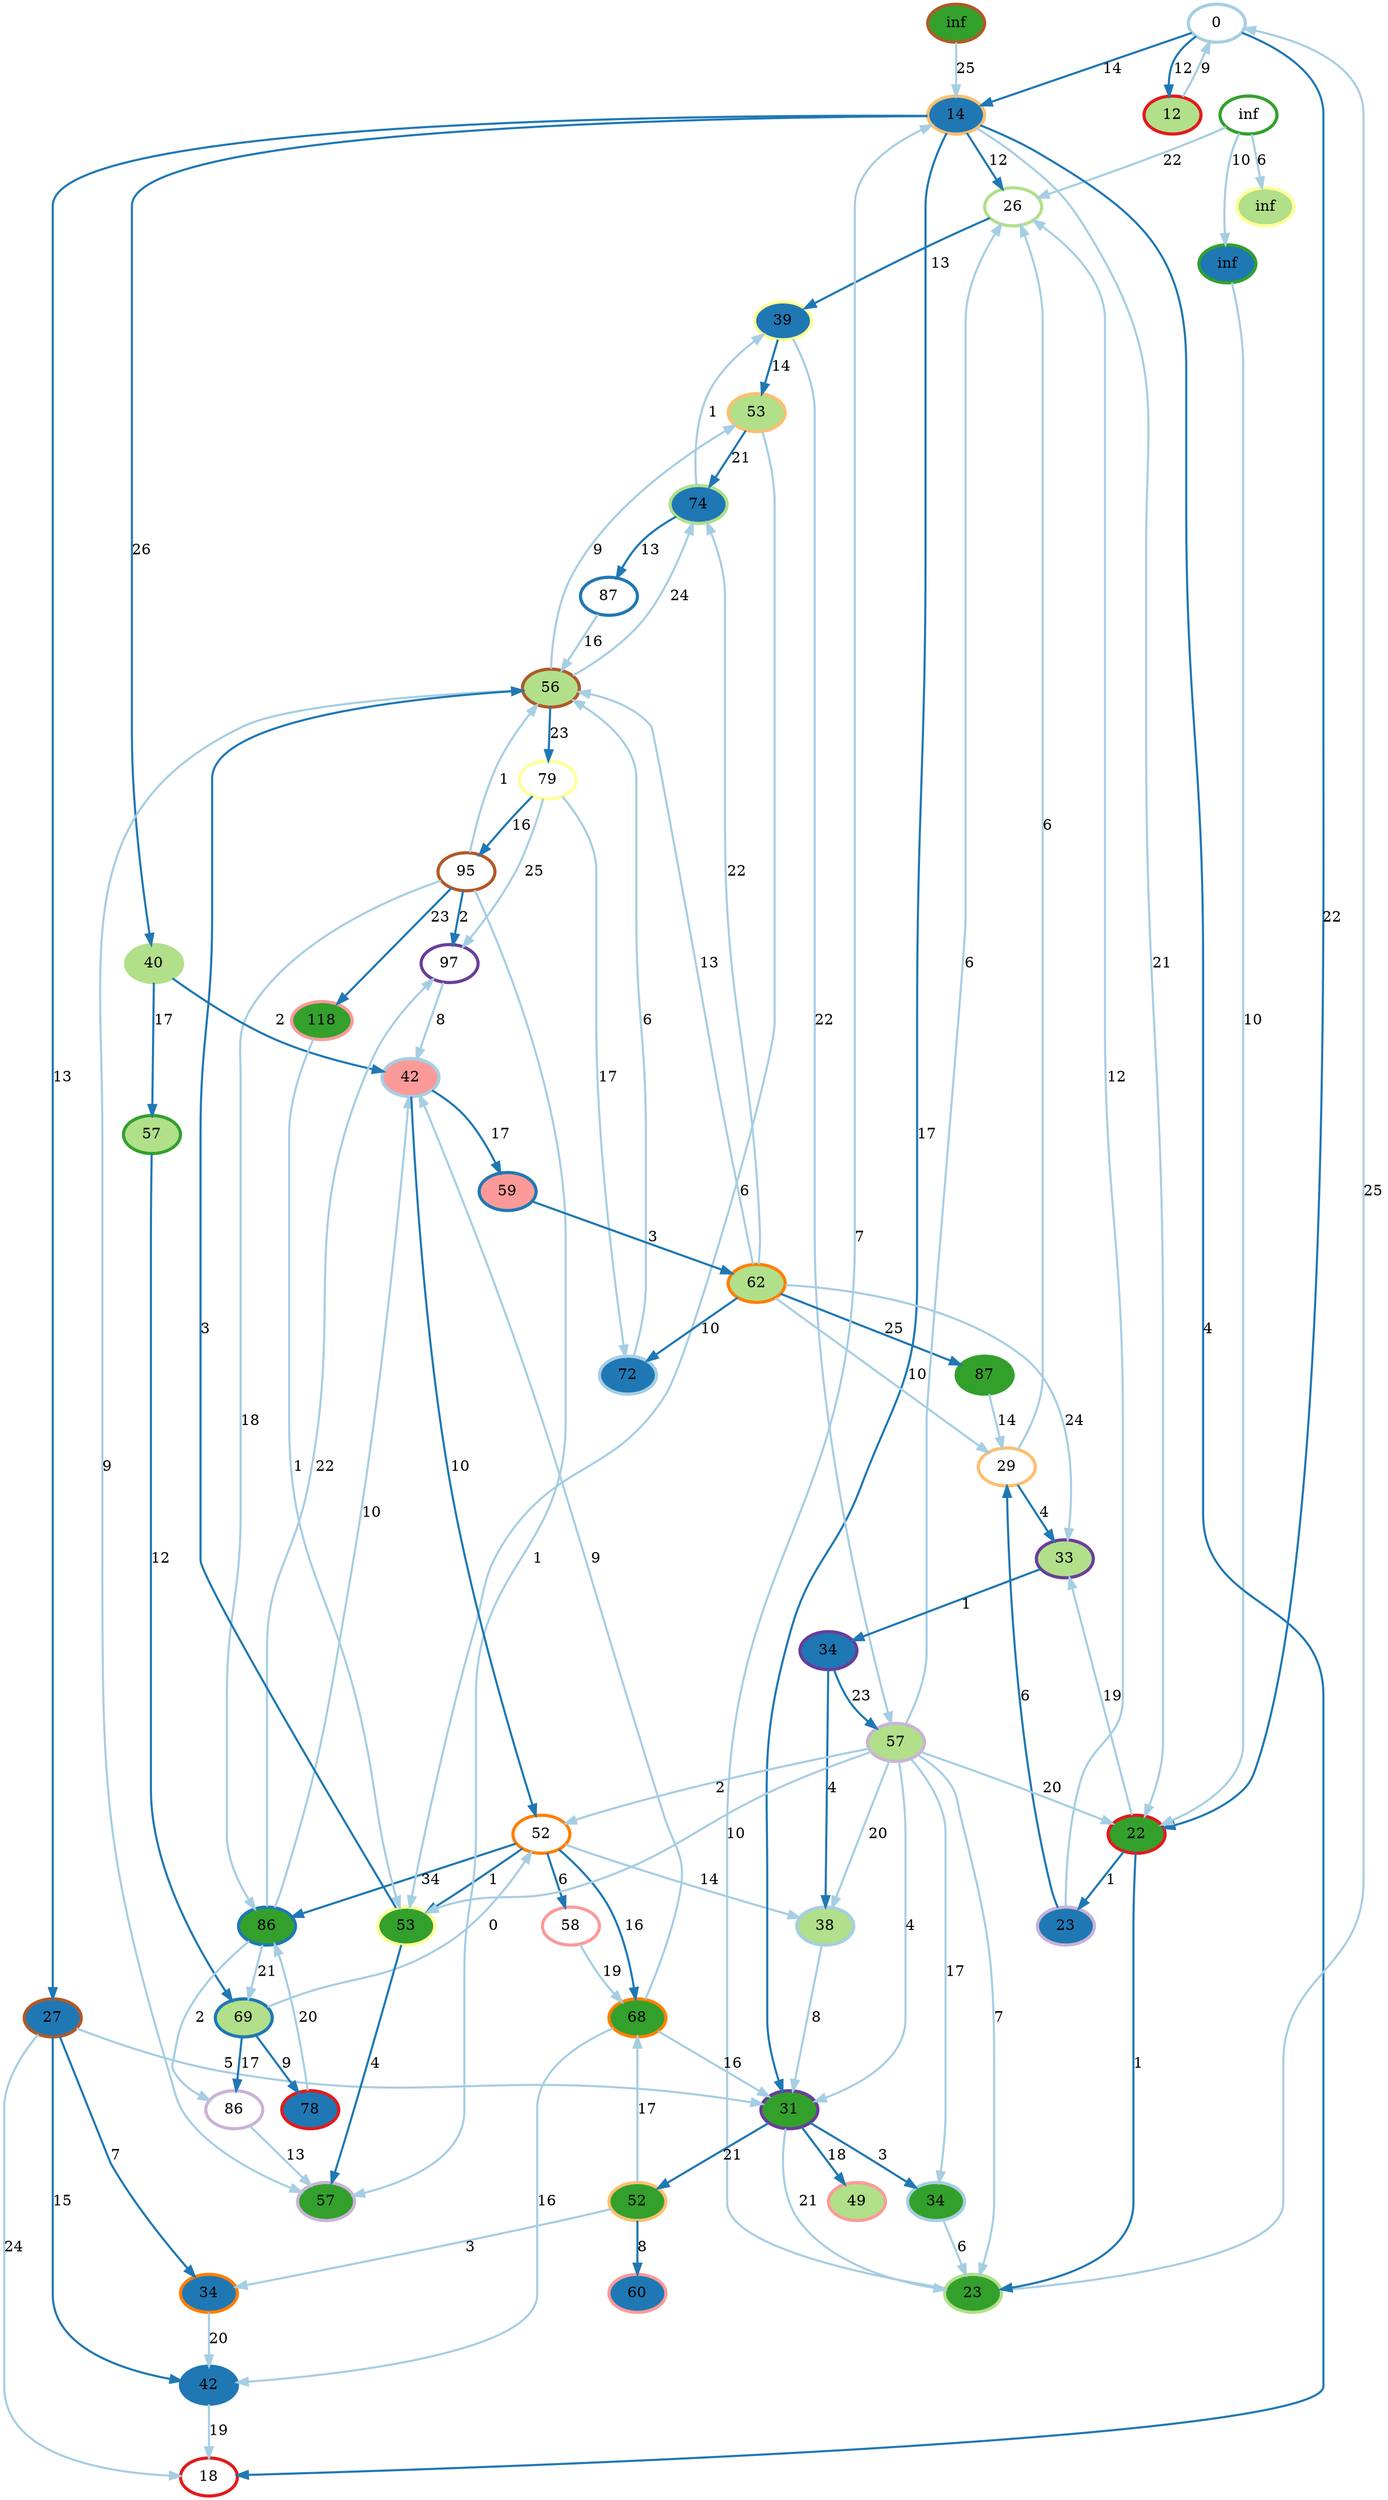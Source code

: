 digraph G {
    0 [penwidth=3,label="0",color=1, colorscheme=paired12]
    1 [penwidth=3,label="87",color=2, colorscheme=paired12]
    2 [penwidth=3,label="26",color=3, colorscheme=paired12]
    3 [penwidth=3,label="inf",color=4, colorscheme=paired12]
    4 [penwidth=3,label="58",color=5, colorscheme=paired12]
    5 [penwidth=3,label="18",color=6, colorscheme=paired12]
    6 [penwidth=3,label="29",color=7, colorscheme=paired12]
    7 [penwidth=3,label="52",color=8, colorscheme=paired12]
    8 [penwidth=3,label="86",color=9, colorscheme=paired12]
    9 [penwidth=3,label="97",color=10, colorscheme=paired12]
    10 [penwidth=3,label="79",color=11, colorscheme=paired12]
    11 [penwidth=3,label="95",color=12, colorscheme=paired12]
    12 [penwidth=3,label="72",color=1, colorscheme=paired12,style=filled,fillcolor=2]
    13 [penwidth=3,label="42",color=2, colorscheme=paired12,style=filled,fillcolor=2]
    14 [penwidth=3,label="74",color=3, colorscheme=paired12,style=filled,fillcolor=2]
    15 [penwidth=3,label="inf",color=4, colorscheme=paired12,style=filled,fillcolor=2]
    16 [penwidth=3,label="60",color=5, colorscheme=paired12,style=filled,fillcolor=2]
    17 [penwidth=3,label="78",color=6, colorscheme=paired12,style=filled,fillcolor=2]
    18 [penwidth=3,label="14",color=7, colorscheme=paired12,style=filled,fillcolor=2]
    19 [penwidth=3,label="34",color=8, colorscheme=paired12,style=filled,fillcolor=2]
    20 [penwidth=3,label="23",color=9, colorscheme=paired12,style=filled,fillcolor=2]
    21 [penwidth=3,label="34",color=10, colorscheme=paired12,style=filled,fillcolor=2]
    22 [penwidth=3,label="39",color=11, colorscheme=paired12,style=filled,fillcolor=2]
    23 [penwidth=3,label="27",color=12, colorscheme=paired12,style=filled,fillcolor=2]
    24 [penwidth=3,label="38",color=1, colorscheme=paired12,style=filled,fillcolor=3]
    25 [penwidth=3,label="69",color=2, colorscheme=paired12,style=filled,fillcolor=3]
    26 [penwidth=3,label="40",color=3, colorscheme=paired12,style=filled,fillcolor=3]
    27 [penwidth=3,label="57",color=4, colorscheme=paired12,style=filled,fillcolor=3]
    28 [penwidth=3,label="49",color=5, colorscheme=paired12,style=filled,fillcolor=3]
    29 [penwidth=3,label="12",color=6, colorscheme=paired12,style=filled,fillcolor=3]
    30 [penwidth=3,label="53",color=7, colorscheme=paired12,style=filled,fillcolor=3]
    31 [penwidth=3,label="62",color=8, colorscheme=paired12,style=filled,fillcolor=3]
    32 [penwidth=3,label="57",color=9, colorscheme=paired12,style=filled,fillcolor=3]
    33 [penwidth=3,label="33",color=10, colorscheme=paired12,style=filled,fillcolor=3]
    34 [penwidth=3,label="inf",color=11, colorscheme=paired12,style=filled,fillcolor=3]
    35 [penwidth=3,label="56",color=12, colorscheme=paired12,style=filled,fillcolor=3]
    36 [penwidth=3,label="34",color=1, colorscheme=paired12,style=filled,fillcolor=4]
    37 [penwidth=3,label="86",color=2, colorscheme=paired12,style=filled,fillcolor=4]
    38 [penwidth=3,label="23",color=3, colorscheme=paired12,style=filled,fillcolor=4]
    39 [penwidth=3,label="87",color=4, colorscheme=paired12,style=filled,fillcolor=4]
    40 [penwidth=3,label="118",color=5, colorscheme=paired12,style=filled,fillcolor=4]
    41 [penwidth=3,label="22",color=6, colorscheme=paired12,style=filled,fillcolor=4]
    42 [penwidth=3,label="52",color=7, colorscheme=paired12,style=filled,fillcolor=4]
    43 [penwidth=3,label="68",color=8, colorscheme=paired12,style=filled,fillcolor=4]
    44 [penwidth=3,label="57",color=9, colorscheme=paired12,style=filled,fillcolor=4]
    45 [penwidth=3,label="31",color=10, colorscheme=paired12,style=filled,fillcolor=4]
    46 [penwidth=3,label="53",color=11, colorscheme=paired12,style=filled,fillcolor=4]
    47 [penwidth=3,label="inf",color=12, colorscheme=paired12,style=filled,fillcolor=4]
    48 [penwidth=3,label="42",color=1, colorscheme=paired12,style=filled,fillcolor=5]
    49 [penwidth=3,label="59",color=2, colorscheme=paired12,style=filled,fillcolor=5]

    11 -> 9 [penwidth=2,label="2",color=2, colorscheme=paired12]
    0 -> 29 [penwidth=2,label="12",color=2, colorscheme=paired12]
    43 -> 45 [penwidth=2,label="16",color=1, colorscheme=paired12]
    10 -> 9 [penwidth=2,label="25",color=1, colorscheme=paired12]
    3 -> 15 [penwidth=2,label="10",color=1, colorscheme=paired12]
    48 -> 49 [penwidth=2,label="17",color=2, colorscheme=paired12]
    22 -> 32 [penwidth=2,label="22",color=1, colorscheme=paired12]
    33 -> 21 [penwidth=2,label="1",color=2, colorscheme=paired12]
    18 -> 26 [penwidth=2,label="26",color=2, colorscheme=paired12]
    26 -> 27 [penwidth=2,label="17",color=2, colorscheme=paired12]
    49 -> 31 [penwidth=2,label="3",color=2, colorscheme=paired12]
    18 -> 45 [penwidth=2,label="17",color=2, colorscheme=paired12]
    35 -> 14 [penwidth=2,label="24",color=1, colorscheme=paired12]
    48 -> 7 [penwidth=2,label="10",color=2, colorscheme=paired12]
    7 -> 46 [penwidth=2,label="1",color=2, colorscheme=paired12]
    11 -> 35 [penwidth=2,label="1",color=1, colorscheme=paired12]
    47 -> 18 [penwidth=2,label="25",color=1, colorscheme=paired12]
    32 -> 46 [penwidth=2,label="10",color=1, colorscheme=paired12]
    36 -> 38 [penwidth=2,label="6",color=1, colorscheme=paired12]
    31 -> 14 [penwidth=2,label="22",color=1, colorscheme=paired12]
    45 -> 28 [penwidth=2,label="18",color=2, colorscheme=paired12]
    37 -> 25 [penwidth=2,label="21",color=1, colorscheme=paired12]
    21 -> 32 [penwidth=2,label="23",color=2, colorscheme=paired12]
    25 -> 17 [penwidth=2,label="9",color=2, colorscheme=paired12]
    18 -> 5 [penwidth=2,label="4",color=2, colorscheme=paired12]
    11 -> 37 [penwidth=2,label="18",color=1, colorscheme=paired12]
    7 -> 24 [penwidth=2,label="14",color=1, colorscheme=paired12]
    31 -> 33 [penwidth=2,label="24",color=1, colorscheme=paired12]
    32 -> 7 [penwidth=2,label="2",color=1, colorscheme=paired12]
    45 -> 38 [penwidth=2,label="21",color=1, colorscheme=paired12]
    38 -> 18 [penwidth=2,label="7",color=1, colorscheme=paired12]
    20 -> 6 [penwidth=2,label="6",color=2, colorscheme=paired12]
    6 -> 33 [penwidth=2,label="4",color=2, colorscheme=paired12]
    25 -> 7 [penwidth=2,label="0",color=1, colorscheme=paired12]
    9 -> 48 [penwidth=2,label="8",color=1, colorscheme=paired12]
    0 -> 18 [penwidth=2,label="14",color=2, colorscheme=paired12]
    26 -> 48 [penwidth=2,label="2",color=2, colorscheme=paired12]
    37 -> 8 [penwidth=2,label="2",color=1, colorscheme=paired12]
    18 -> 2 [penwidth=2,label="12",color=2, colorscheme=paired12]
    18 -> 23 [penwidth=2,label="13",color=2, colorscheme=paired12]
    41 -> 20 [penwidth=2,label="1",color=2, colorscheme=paired12]
    17 -> 37 [penwidth=2,label="20",color=1, colorscheme=paired12]
    11 -> 44 [penwidth=2,label="1",color=1, colorscheme=paired12]
    31 -> 39 [penwidth=2,label="25",color=2, colorscheme=paired12]
    35 -> 44 [penwidth=2,label="9",color=1, colorscheme=paired12]
    12 -> 35 [penwidth=2,label="6",color=1, colorscheme=paired12]
    32 -> 38 [penwidth=2,label="7",color=1, colorscheme=paired12]
    35 -> 30 [penwidth=2,label="9",color=1, colorscheme=paired12]
    11 -> 40 [penwidth=2,label="23",color=2, colorscheme=paired12]
    41 -> 33 [penwidth=2,label="19",color=1, colorscheme=paired12]
    23 -> 45 [penwidth=2,label="5",color=1, colorscheme=paired12]
    21 -> 24 [penwidth=2,label="4",color=2, colorscheme=paired12]
    42 -> 43 [penwidth=2,label="17",color=1, colorscheme=paired12]
    0 -> 41 [penwidth=2,label="22",color=2, colorscheme=paired12]
    27 -> 25 [penwidth=2,label="12",color=2, colorscheme=paired12]
    7 -> 43 [penwidth=2,label="16",color=2, colorscheme=paired12]
    7 -> 37 [penwidth=2,label="34",color=2, colorscheme=paired12]
    31 -> 6 [penwidth=2,label="10",color=1, colorscheme=paired12]
    23 -> 5 [penwidth=2,label="24",color=1, colorscheme=paired12]
    45 -> 36 [penwidth=2,label="3",color=2, colorscheme=paired12]
    10 -> 11 [penwidth=2,label="16",color=2, colorscheme=paired12]
    30 -> 46 [penwidth=2,label="6",color=1, colorscheme=paired12]
    37 -> 9 [penwidth=2,label="22",color=1, colorscheme=paired12]
    32 -> 2 [penwidth=2,label="6",color=1, colorscheme=paired12]
    42 -> 16 [penwidth=2,label="8",color=2, colorscheme=paired12]
    32 -> 24 [penwidth=2,label="20",color=1, colorscheme=paired12]
    22 -> 30 [penwidth=2,label="14",color=2, colorscheme=paired12]
    13 -> 5 [penwidth=2,label="19",color=1, colorscheme=paired12]
    23 -> 19 [penwidth=2,label="7",color=2, colorscheme=paired12]
    14 -> 1 [penwidth=2,label="13",color=2, colorscheme=paired12]
    1 -> 35 [penwidth=2,label="16",color=1, colorscheme=paired12]
    7 -> 4 [penwidth=2,label="6",color=2, colorscheme=paired12]
    8 -> 44 [penwidth=2,label="13",color=1, colorscheme=paired12]
    14 -> 22 [penwidth=2,label="1",color=1, colorscheme=paired12]
    30 -> 14 [penwidth=2,label="21",color=2, colorscheme=paired12]
    45 -> 42 [penwidth=2,label="21",color=2, colorscheme=paired12]
    20 -> 2 [penwidth=2,label="12",color=1, colorscheme=paired12]
    43 -> 48 [penwidth=2,label="9",color=1, colorscheme=paired12]
    38 -> 0 [penwidth=2,label="25",color=1, colorscheme=paired12]
    31 -> 12 [penwidth=2,label="10",color=2, colorscheme=paired12]
    24 -> 45 [penwidth=2,label="8",color=1, colorscheme=paired12]
    40 -> 46 [penwidth=2,label="1",color=1, colorscheme=paired12]
    23 -> 13 [penwidth=2,label="15",color=2, colorscheme=paired12]
    19 -> 13 [penwidth=2,label="20",color=1, colorscheme=paired12]
    3 -> 34 [penwidth=2,label="6",color=1, colorscheme=paired12]
    32 -> 36 [penwidth=2,label="17",color=1, colorscheme=paired12]
    31 -> 35 [penwidth=2,label="13",color=1, colorscheme=paired12]
    32 -> 45 [penwidth=2,label="4",color=1, colorscheme=paired12]
    15 -> 41 [penwidth=2,label="10",color=1, colorscheme=paired12]
    3 -> 2 [penwidth=2,label="22",color=1, colorscheme=paired12]
    10 -> 12 [penwidth=2,label="17",color=1, colorscheme=paired12]
    6 -> 2 [penwidth=2,label="6",color=1, colorscheme=paired12]
    46 -> 35 [penwidth=2,label="3",color=2, colorscheme=paired12]
    18 -> 41 [penwidth=2,label="21",color=1, colorscheme=paired12]
    4 -> 43 [penwidth=2,label="19",color=1, colorscheme=paired12]
    25 -> 8 [penwidth=2,label="17",color=2, colorscheme=paired12]
    29 -> 0 [penwidth=2,label="9",color=1, colorscheme=paired12]
    39 -> 6 [penwidth=2,label="14",color=1, colorscheme=paired12]
    32 -> 41 [penwidth=2,label="20",color=1, colorscheme=paired12]
    2 -> 22 [penwidth=2,label="13",color=2, colorscheme=paired12]
    37 -> 48 [penwidth=2,label="10",color=1, colorscheme=paired12]
    42 -> 19 [penwidth=2,label="3",color=1, colorscheme=paired12]
    46 -> 44 [penwidth=2,label="4",color=2, colorscheme=paired12]
    35 -> 10 [penwidth=2,label="23",color=2, colorscheme=paired12]
    41 -> 38 [penwidth=2,label="1",color=2, colorscheme=paired12]
    43 -> 13 [penwidth=2,label="16",color=1, colorscheme=paired12]
}